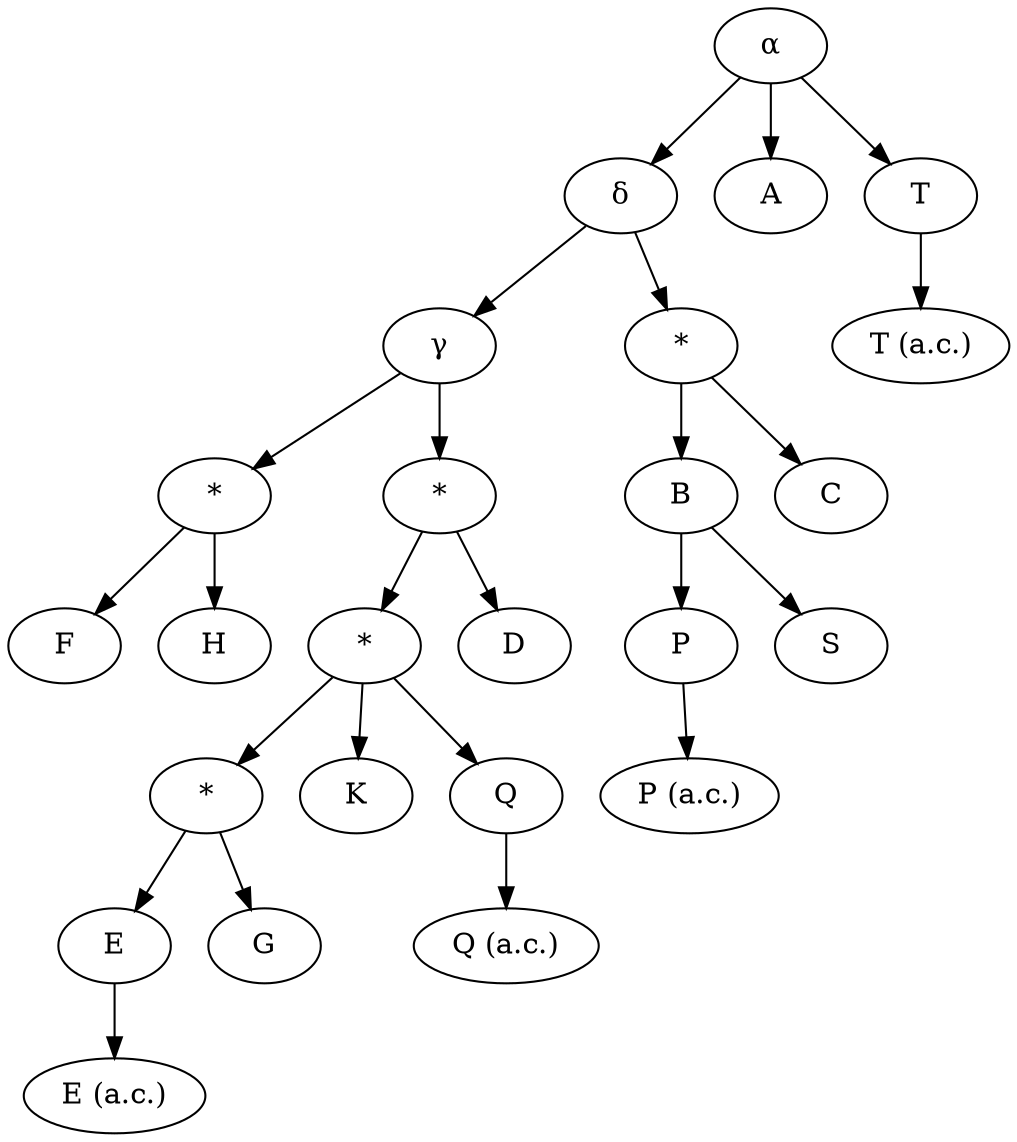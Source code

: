 digraph Stemma {
    "α" [ class=hypothetical ];
    "γ" [ class=hypothetical ];
    "δ" [ class=hypothetical ];
    2 [ class=hypothetical,label="*" ];
    3 [ class=hypothetical,label="*" ];
    4 [ class=hypothetical,label="*" ];
    5 [ class=hypothetical,label="*" ];
    7 [ class=hypothetical,label="*" ];
    A [ class=extant ];
    B [ class=extant ];
    C [ class=extant ];
    D [ class=extant ];
    E [ class=extant ];
    "E (a.c.)" [ class=extant ];
    F [ class=extant ];
    G [ class=extant ];
    H [ class=extant ];
    K [ class=extant ];
    P [ class=extant ];
    "P (a.c.)" [ class=extant ];
    Q [ class=extant ];
    "Q (a.c.)" [ class=extant ];
    S [ class=extant ];
    T [ class=extant ];
    "T (a.c.)" [ class=extant ];
    "α" -> A;
    "α" -> T;
    T -> "T (a.c.)";
    "α" -> "δ";
    "δ" -> 2;
    2 -> C;
    2 -> B;
    B -> P;
    P -> "P (a.c.)";
    B -> S;
    "δ" -> "γ";
    "γ" -> 3;
    3 -> F;
    3 -> H;
    "γ" -> 4;
    4 -> D;
    4 -> 5;
    5 -> Q;
    Q -> "Q (a.c.)";
    5 -> K;
    5 -> 7;
    7 -> E;
    E -> "E (a.c.)";
    7 -> G;
}
    
